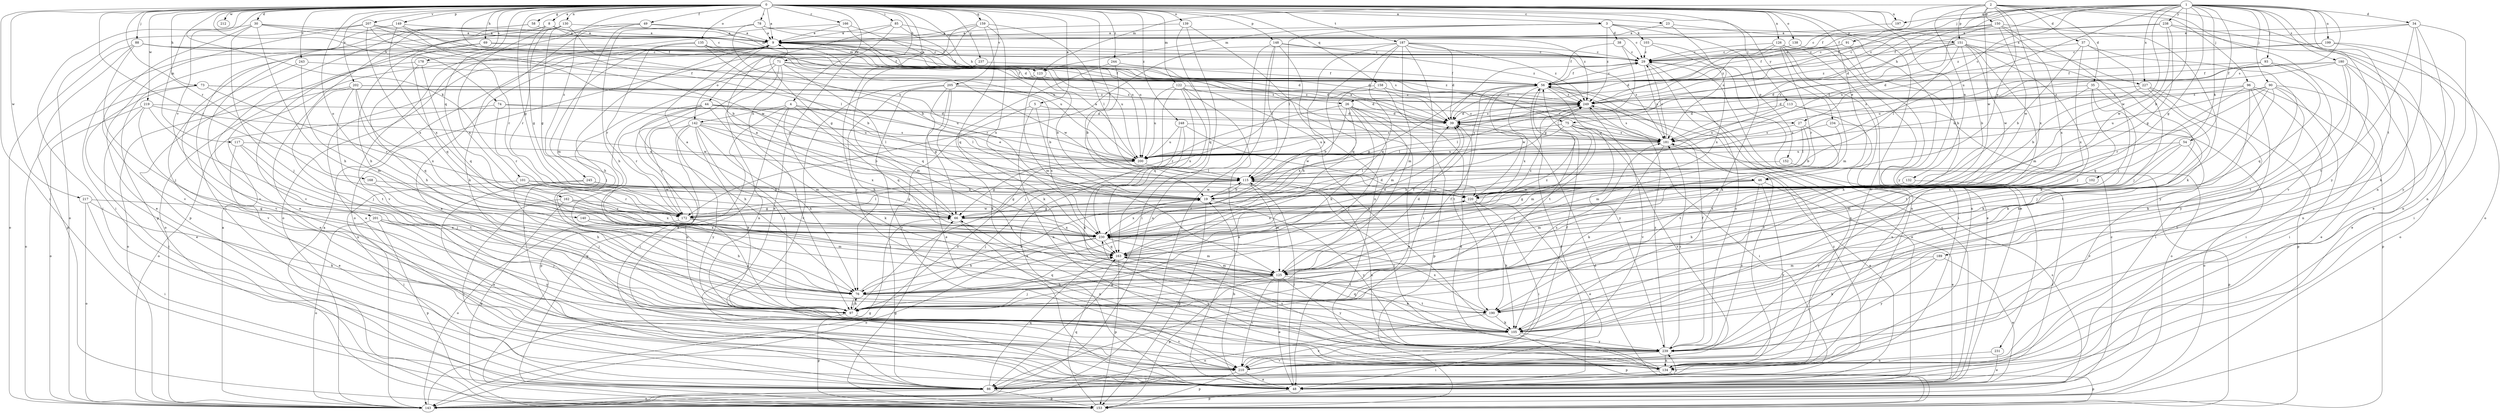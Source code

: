 strict digraph  {
0;
1;
2;
3;
4;
5;
8;
9;
19;
23;
26;
27;
29;
30;
34;
35;
37;
38;
39;
44;
46;
48;
49;
54;
56;
58;
66;
69;
71;
73;
74;
75;
76;
78;
85;
86;
88;
90;
91;
93;
96;
97;
101;
102;
103;
105;
113;
115;
117;
122;
123;
125;
126;
130;
132;
134;
135;
138;
139;
140;
142;
143;
148;
149;
150;
151;
152;
153;
158;
159;
162;
163;
166;
168;
172;
178;
180;
181;
187;
189;
190;
197;
199;
200;
201;
202;
205;
207;
210;
212;
217;
219;
220;
227;
230;
231;
234;
237;
238;
239;
243;
244;
245;
248;
249;
0 -> 3  [label=a];
0 -> 4  [label=a];
0 -> 5  [label=a];
0 -> 8  [label=a];
0 -> 9  [label=a];
0 -> 23  [label=c];
0 -> 26  [label=c];
0 -> 30  [label=d];
0 -> 44  [label=e];
0 -> 46  [label=e];
0 -> 49  [label=f];
0 -> 58  [label=g];
0 -> 66  [label=g];
0 -> 69  [label=h];
0 -> 71  [label=h];
0 -> 73  [label=h];
0 -> 74  [label=h];
0 -> 75  [label=h];
0 -> 78  [label=i];
0 -> 85  [label=i];
0 -> 86  [label=i];
0 -> 88  [label=j];
0 -> 101  [label=k];
0 -> 113  [label=l];
0 -> 115  [label=l];
0 -> 117  [label=m];
0 -> 122  [label=m];
0 -> 126  [label=n];
0 -> 130  [label=n];
0 -> 135  [label=o];
0 -> 138  [label=o];
0 -> 139  [label=o];
0 -> 140  [label=o];
0 -> 148  [label=p];
0 -> 149  [label=p];
0 -> 158  [label=q];
0 -> 159  [label=q];
0 -> 162  [label=q];
0 -> 166  [label=r];
0 -> 168  [label=r];
0 -> 172  [label=r];
0 -> 178  [label=s];
0 -> 187  [label=t];
0 -> 197  [label=u];
0 -> 201  [label=v];
0 -> 202  [label=v];
0 -> 205  [label=v];
0 -> 207  [label=v];
0 -> 210  [label=v];
0 -> 212  [label=w];
0 -> 217  [label=w];
0 -> 219  [label=w];
0 -> 227  [label=x];
0 -> 231  [label=y];
0 -> 234  [label=y];
0 -> 237  [label=y];
0 -> 243  [label=z];
0 -> 244  [label=z];
0 -> 245  [label=z];
0 -> 248  [label=z];
1 -> 19  [label=b];
1 -> 26  [label=c];
1 -> 27  [label=c];
1 -> 34  [label=d];
1 -> 54  [label=f];
1 -> 56  [label=f];
1 -> 66  [label=g];
1 -> 75  [label=h];
1 -> 90  [label=j];
1 -> 91  [label=j];
1 -> 93  [label=j];
1 -> 102  [label=k];
1 -> 180  [label=s];
1 -> 181  [label=s];
1 -> 189  [label=t];
1 -> 197  [label=u];
1 -> 199  [label=u];
1 -> 200  [label=u];
1 -> 220  [label=w];
1 -> 227  [label=x];
1 -> 238  [label=y];
1 -> 239  [label=y];
1 -> 249  [label=z];
2 -> 35  [label=d];
2 -> 37  [label=d];
2 -> 46  [label=e];
2 -> 56  [label=f];
2 -> 96  [label=j];
2 -> 123  [label=m];
2 -> 132  [label=n];
2 -> 134  [label=n];
2 -> 150  [label=p];
2 -> 151  [label=p];
2 -> 210  [label=v];
2 -> 220  [label=w];
2 -> 230  [label=x];
3 -> 9  [label=a];
3 -> 38  [label=d];
3 -> 103  [label=k];
3 -> 115  [label=l];
3 -> 123  [label=m];
3 -> 151  [label=p];
3 -> 152  [label=p];
3 -> 249  [label=z];
4 -> 46  [label=e];
4 -> 86  [label=i];
4 -> 105  [label=k];
4 -> 115  [label=l];
4 -> 142  [label=o];
4 -> 153  [label=p];
4 -> 163  [label=q];
5 -> 27  [label=c];
5 -> 86  [label=i];
5 -> 134  [label=n];
5 -> 230  [label=x];
8 -> 9  [label=a];
8 -> 66  [label=g];
8 -> 76  [label=h];
8 -> 123  [label=m];
8 -> 210  [label=v];
9 -> 29  [label=c];
9 -> 39  [label=d];
9 -> 97  [label=j];
9 -> 123  [label=m];
9 -> 142  [label=o];
9 -> 143  [label=o];
9 -> 200  [label=u];
19 -> 66  [label=g];
19 -> 115  [label=l];
19 -> 153  [label=p];
19 -> 230  [label=x];
19 -> 239  [label=y];
23 -> 9  [label=a];
23 -> 48  [label=e];
23 -> 181  [label=s];
26 -> 19  [label=b];
26 -> 39  [label=d];
26 -> 48  [label=e];
26 -> 76  [label=h];
26 -> 97  [label=j];
26 -> 153  [label=p];
26 -> 172  [label=r];
26 -> 230  [label=x];
27 -> 19  [label=b];
27 -> 115  [label=l];
27 -> 181  [label=s];
27 -> 190  [label=t];
29 -> 56  [label=f];
29 -> 134  [label=n];
29 -> 181  [label=s];
29 -> 239  [label=y];
30 -> 9  [label=a];
30 -> 29  [label=c];
30 -> 39  [label=d];
30 -> 76  [label=h];
30 -> 86  [label=i];
30 -> 97  [label=j];
30 -> 210  [label=v];
34 -> 9  [label=a];
34 -> 105  [label=k];
34 -> 134  [label=n];
34 -> 190  [label=t];
34 -> 239  [label=y];
34 -> 249  [label=z];
35 -> 76  [label=h];
35 -> 105  [label=k];
35 -> 190  [label=t];
35 -> 200  [label=u];
35 -> 249  [label=z];
37 -> 19  [label=b];
37 -> 29  [label=c];
37 -> 97  [label=j];
37 -> 230  [label=x];
37 -> 239  [label=y];
38 -> 29  [label=c];
38 -> 56  [label=f];
38 -> 66  [label=g];
39 -> 29  [label=c];
39 -> 181  [label=s];
39 -> 249  [label=z];
44 -> 39  [label=d];
44 -> 76  [label=h];
44 -> 97  [label=j];
44 -> 115  [label=l];
44 -> 125  [label=m];
44 -> 134  [label=n];
44 -> 172  [label=r];
44 -> 200  [label=u];
46 -> 48  [label=e];
46 -> 66  [label=g];
46 -> 125  [label=m];
46 -> 210  [label=v];
46 -> 220  [label=w];
46 -> 239  [label=y];
48 -> 19  [label=b];
48 -> 29  [label=c];
48 -> 115  [label=l];
48 -> 153  [label=p];
48 -> 239  [label=y];
48 -> 249  [label=z];
49 -> 9  [label=a];
49 -> 86  [label=i];
49 -> 125  [label=m];
49 -> 200  [label=u];
49 -> 210  [label=v];
54 -> 125  [label=m];
54 -> 200  [label=u];
54 -> 210  [label=v];
54 -> 230  [label=x];
56 -> 29  [label=c];
56 -> 48  [label=e];
56 -> 66  [label=g];
56 -> 190  [label=t];
56 -> 220  [label=w];
56 -> 230  [label=x];
56 -> 239  [label=y];
56 -> 249  [label=z];
58 -> 9  [label=a];
58 -> 48  [label=e];
58 -> 153  [label=p];
66 -> 9  [label=a];
66 -> 134  [label=n];
66 -> 230  [label=x];
69 -> 29  [label=c];
69 -> 56  [label=f];
69 -> 163  [label=q];
69 -> 210  [label=v];
71 -> 39  [label=d];
71 -> 48  [label=e];
71 -> 56  [label=f];
71 -> 86  [label=i];
71 -> 97  [label=j];
71 -> 134  [label=n];
71 -> 163  [label=q];
71 -> 220  [label=w];
73 -> 39  [label=d];
73 -> 48  [label=e];
73 -> 143  [label=o];
73 -> 172  [label=r];
73 -> 249  [label=z];
74 -> 39  [label=d];
74 -> 143  [label=o];
74 -> 172  [label=r];
74 -> 200  [label=u];
75 -> 86  [label=i];
75 -> 97  [label=j];
75 -> 115  [label=l];
75 -> 125  [label=m];
75 -> 181  [label=s];
75 -> 200  [label=u];
75 -> 210  [label=v];
76 -> 19  [label=b];
76 -> 56  [label=f];
76 -> 97  [label=j];
76 -> 163  [label=q];
76 -> 190  [label=t];
78 -> 9  [label=a];
78 -> 19  [label=b];
78 -> 29  [label=c];
78 -> 56  [label=f];
78 -> 76  [label=h];
78 -> 105  [label=k];
85 -> 9  [label=a];
85 -> 66  [label=g];
85 -> 143  [label=o];
85 -> 200  [label=u];
85 -> 249  [label=z];
86 -> 9  [label=a];
86 -> 143  [label=o];
86 -> 153  [label=p];
86 -> 163  [label=q];
88 -> 29  [label=c];
88 -> 56  [label=f];
88 -> 97  [label=j];
88 -> 143  [label=o];
88 -> 153  [label=p];
88 -> 181  [label=s];
90 -> 48  [label=e];
90 -> 86  [label=i];
90 -> 97  [label=j];
90 -> 105  [label=k];
90 -> 172  [label=r];
90 -> 190  [label=t];
90 -> 200  [label=u];
90 -> 249  [label=z];
91 -> 19  [label=b];
91 -> 29  [label=c];
91 -> 56  [label=f];
93 -> 56  [label=f];
93 -> 134  [label=n];
93 -> 163  [label=q];
93 -> 181  [label=s];
96 -> 39  [label=d];
96 -> 86  [label=i];
96 -> 105  [label=k];
96 -> 153  [label=p];
96 -> 163  [label=q];
96 -> 210  [label=v];
96 -> 249  [label=z];
97 -> 56  [label=f];
97 -> 76  [label=h];
97 -> 153  [label=p];
97 -> 181  [label=s];
97 -> 210  [label=v];
101 -> 19  [label=b];
101 -> 86  [label=i];
101 -> 172  [label=r];
101 -> 220  [label=w];
102 -> 76  [label=h];
102 -> 220  [label=w];
102 -> 230  [label=x];
102 -> 239  [label=y];
103 -> 29  [label=c];
103 -> 105  [label=k];
103 -> 230  [label=x];
105 -> 153  [label=p];
105 -> 163  [label=q];
105 -> 210  [label=v];
105 -> 239  [label=y];
113 -> 39  [label=d];
113 -> 134  [label=n];
113 -> 143  [label=o];
113 -> 200  [label=u];
115 -> 19  [label=b];
115 -> 66  [label=g];
115 -> 97  [label=j];
115 -> 125  [label=m];
115 -> 134  [label=n];
115 -> 220  [label=w];
117 -> 48  [label=e];
117 -> 97  [label=j];
117 -> 190  [label=t];
117 -> 200  [label=u];
122 -> 48  [label=e];
122 -> 105  [label=k];
122 -> 143  [label=o];
122 -> 163  [label=q];
122 -> 200  [label=u];
122 -> 230  [label=x];
122 -> 249  [label=z];
123 -> 19  [label=b];
123 -> 125  [label=m];
123 -> 210  [label=v];
123 -> 249  [label=z];
125 -> 39  [label=d];
125 -> 48  [label=e];
125 -> 76  [label=h];
125 -> 97  [label=j];
125 -> 105  [label=k];
125 -> 153  [label=p];
125 -> 210  [label=v];
125 -> 239  [label=y];
126 -> 29  [label=c];
126 -> 39  [label=d];
126 -> 48  [label=e];
126 -> 86  [label=i];
126 -> 125  [label=m];
126 -> 134  [label=n];
126 -> 172  [label=r];
126 -> 249  [label=z];
130 -> 9  [label=a];
130 -> 66  [label=g];
130 -> 153  [label=p];
130 -> 172  [label=r];
130 -> 200  [label=u];
130 -> 210  [label=v];
130 -> 230  [label=x];
132 -> 19  [label=b];
132 -> 86  [label=i];
134 -> 9  [label=a];
134 -> 39  [label=d];
134 -> 56  [label=f];
134 -> 86  [label=i];
134 -> 153  [label=p];
134 -> 230  [label=x];
135 -> 19  [label=b];
135 -> 29  [label=c];
135 -> 39  [label=d];
135 -> 76  [label=h];
135 -> 172  [label=r];
135 -> 200  [label=u];
138 -> 29  [label=c];
138 -> 134  [label=n];
139 -> 9  [label=a];
139 -> 134  [label=n];
139 -> 143  [label=o];
139 -> 163  [label=q];
140 -> 76  [label=h];
140 -> 125  [label=m];
140 -> 230  [label=x];
142 -> 19  [label=b];
142 -> 76  [label=h];
142 -> 97  [label=j];
142 -> 105  [label=k];
142 -> 153  [label=p];
142 -> 172  [label=r];
142 -> 181  [label=s];
142 -> 230  [label=x];
142 -> 239  [label=y];
143 -> 9  [label=a];
143 -> 29  [label=c];
143 -> 56  [label=f];
143 -> 66  [label=g];
143 -> 181  [label=s];
148 -> 29  [label=c];
148 -> 86  [label=i];
148 -> 115  [label=l];
148 -> 143  [label=o];
148 -> 163  [label=q];
148 -> 249  [label=z];
149 -> 9  [label=a];
149 -> 86  [label=i];
149 -> 115  [label=l];
149 -> 172  [label=r];
149 -> 230  [label=x];
150 -> 9  [label=a];
150 -> 39  [label=d];
150 -> 56  [label=f];
150 -> 97  [label=j];
150 -> 105  [label=k];
150 -> 200  [label=u];
150 -> 220  [label=w];
150 -> 230  [label=x];
151 -> 19  [label=b];
151 -> 29  [label=c];
151 -> 97  [label=j];
151 -> 105  [label=k];
151 -> 115  [label=l];
151 -> 125  [label=m];
151 -> 181  [label=s];
151 -> 220  [label=w];
151 -> 249  [label=z];
152 -> 115  [label=l];
152 -> 153  [label=p];
153 -> 9  [label=a];
153 -> 39  [label=d];
153 -> 66  [label=g];
153 -> 163  [label=q];
158 -> 97  [label=j];
158 -> 125  [label=m];
158 -> 181  [label=s];
158 -> 190  [label=t];
158 -> 249  [label=z];
159 -> 9  [label=a];
159 -> 48  [label=e];
159 -> 115  [label=l];
159 -> 163  [label=q];
159 -> 230  [label=x];
159 -> 239  [label=y];
162 -> 66  [label=g];
162 -> 86  [label=i];
162 -> 153  [label=p];
162 -> 172  [label=r];
162 -> 230  [label=x];
163 -> 39  [label=d];
163 -> 125  [label=m];
163 -> 153  [label=p];
163 -> 190  [label=t];
163 -> 239  [label=y];
163 -> 249  [label=z];
166 -> 9  [label=a];
166 -> 143  [label=o];
166 -> 181  [label=s];
166 -> 200  [label=u];
168 -> 76  [label=h];
168 -> 220  [label=w];
172 -> 97  [label=j];
172 -> 115  [label=l];
172 -> 143  [label=o];
172 -> 220  [label=w];
172 -> 230  [label=x];
178 -> 48  [label=e];
178 -> 56  [label=f];
178 -> 76  [label=h];
178 -> 163  [label=q];
180 -> 39  [label=d];
180 -> 48  [label=e];
180 -> 56  [label=f];
180 -> 143  [label=o];
180 -> 190  [label=t];
180 -> 200  [label=u];
180 -> 239  [label=y];
181 -> 9  [label=a];
181 -> 29  [label=c];
181 -> 48  [label=e];
181 -> 105  [label=k];
181 -> 200  [label=u];
187 -> 29  [label=c];
187 -> 39  [label=d];
187 -> 76  [label=h];
187 -> 86  [label=i];
187 -> 125  [label=m];
187 -> 163  [label=q];
187 -> 172  [label=r];
187 -> 181  [label=s];
187 -> 230  [label=x];
187 -> 249  [label=z];
189 -> 48  [label=e];
189 -> 105  [label=k];
189 -> 125  [label=m];
189 -> 239  [label=y];
190 -> 105  [label=k];
190 -> 143  [label=o];
190 -> 230  [label=x];
197 -> 29  [label=c];
199 -> 29  [label=c];
199 -> 39  [label=d];
199 -> 86  [label=i];
199 -> 134  [label=n];
200 -> 9  [label=a];
200 -> 66  [label=g];
200 -> 115  [label=l];
200 -> 249  [label=z];
201 -> 97  [label=j];
201 -> 143  [label=o];
201 -> 153  [label=p];
201 -> 230  [label=x];
201 -> 239  [label=y];
202 -> 97  [label=j];
202 -> 143  [label=o];
202 -> 163  [label=q];
202 -> 190  [label=t];
202 -> 200  [label=u];
202 -> 230  [label=x];
202 -> 249  [label=z];
205 -> 19  [label=b];
205 -> 48  [label=e];
205 -> 66  [label=g];
205 -> 76  [label=h];
205 -> 105  [label=k];
205 -> 210  [label=v];
205 -> 249  [label=z];
207 -> 9  [label=a];
207 -> 19  [label=b];
207 -> 48  [label=e];
207 -> 56  [label=f];
207 -> 143  [label=o];
207 -> 220  [label=w];
207 -> 230  [label=x];
210 -> 48  [label=e];
210 -> 56  [label=f];
210 -> 153  [label=p];
217 -> 66  [label=g];
217 -> 86  [label=i];
217 -> 105  [label=k];
217 -> 143  [label=o];
219 -> 39  [label=d];
219 -> 86  [label=i];
219 -> 97  [label=j];
219 -> 134  [label=n];
219 -> 143  [label=o];
219 -> 220  [label=w];
220 -> 48  [label=e];
220 -> 86  [label=i];
220 -> 105  [label=k];
220 -> 172  [label=r];
220 -> 230  [label=x];
227 -> 19  [label=b];
227 -> 86  [label=i];
227 -> 105  [label=k];
227 -> 153  [label=p];
227 -> 249  [label=z];
230 -> 9  [label=a];
230 -> 39  [label=d];
230 -> 76  [label=h];
230 -> 125  [label=m];
230 -> 143  [label=o];
230 -> 163  [label=q];
230 -> 249  [label=z];
231 -> 48  [label=e];
231 -> 134  [label=n];
234 -> 125  [label=m];
234 -> 143  [label=o];
234 -> 181  [label=s];
237 -> 56  [label=f];
237 -> 125  [label=m];
238 -> 9  [label=a];
238 -> 48  [label=e];
238 -> 56  [label=f];
238 -> 66  [label=g];
238 -> 143  [label=o];
238 -> 220  [label=w];
239 -> 56  [label=f];
239 -> 66  [label=g];
239 -> 86  [label=i];
239 -> 115  [label=l];
239 -> 134  [label=n];
239 -> 181  [label=s];
239 -> 210  [label=v];
239 -> 249  [label=z];
243 -> 56  [label=f];
243 -> 125  [label=m];
243 -> 210  [label=v];
244 -> 19  [label=b];
244 -> 56  [label=f];
244 -> 105  [label=k];
245 -> 19  [label=b];
245 -> 48  [label=e];
245 -> 66  [label=g];
245 -> 97  [label=j];
248 -> 48  [label=e];
248 -> 105  [label=k];
248 -> 181  [label=s];
248 -> 200  [label=u];
248 -> 220  [label=w];
249 -> 39  [label=d];
249 -> 115  [label=l];
249 -> 181  [label=s];
249 -> 210  [label=v];
}

